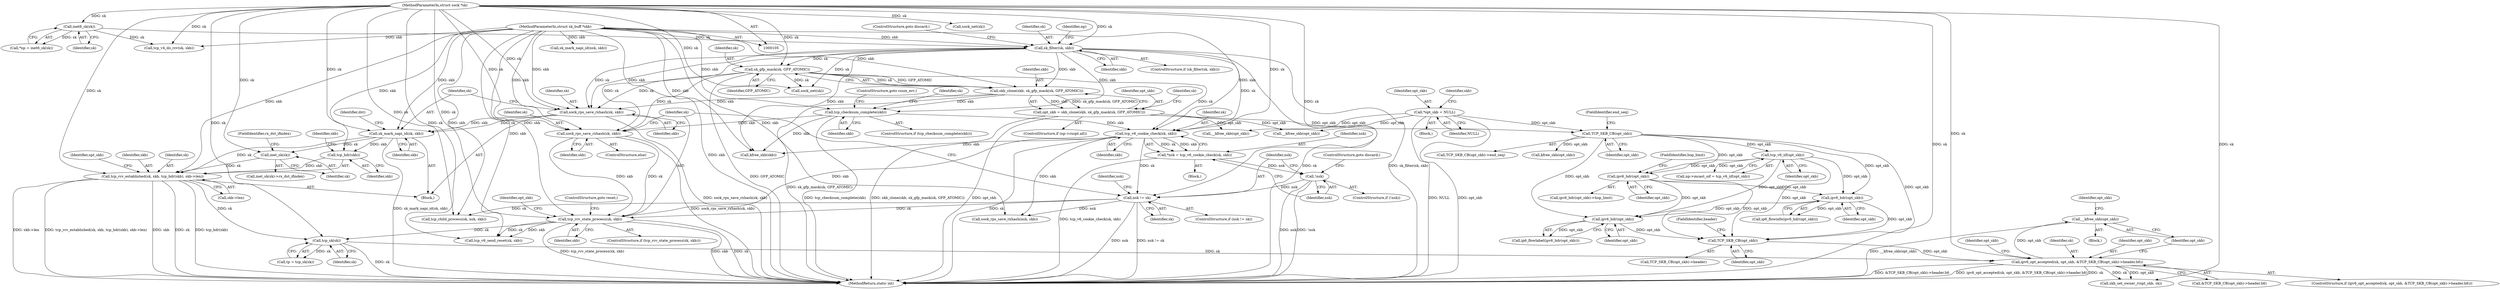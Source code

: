 digraph "1_linux_ac6e780070e30e4c35bd395acfe9191e6268bdd3_0@API" {
"1000422" [label="(Call,__kfree_skb(opt_skb))"];
"1000396" [label="(Call,ipv6_opt_accepted(sk, opt_skb, &TCP_SKB_CB(opt_skb)->header.h6))"];
"1000292" [label="(Call,tcp_sk(sk))"];
"1000257" [label="(Call,tcp_rcv_state_process(sk, skb))"];
"1000253" [label="(Call,sock_rps_save_rxhash(sk, skb))"];
"1000131" [label="(Call,sk_filter(sk, skb))"];
"1000112" [label="(Call,inet6_sk(sk))"];
"1000106" [label="(MethodParameterIn,struct sock *sk)"];
"1000107" [label="(MethodParameterIn,struct sk_buff *skb)"];
"1000145" [label="(Call,sk_gfp_mask(sk, GFP_ATOMIC))"];
"1000209" [label="(Call,tcp_checksum_complete(skb))"];
"1000143" [label="(Call,skb_clone(skb, sk_gfp_mask(sk, GFP_ATOMIC)))"];
"1000230" [label="(Call,nsk != sk)"];
"1000226" [label="(Call,!nsk)"];
"1000220" [label="(Call,*nsk = tcp_v6_cookie_check(sk, skb))"];
"1000222" [label="(Call,tcp_v6_cookie_check(sk, skb))"];
"1000195" [label="(Call,tcp_rcv_established(sk, skb, tcp_hdr(skb), skb->len))"];
"1000164" [label="(Call,sk_mark_napi_id(sk, skb))"];
"1000161" [label="(Call,sock_rps_save_rxhash(sk, skb))"];
"1000174" [label="(Call,inet_sk(sk))"];
"1000198" [label="(Call,tcp_hdr(skb))"];
"1000402" [label="(Call,TCP_SKB_CB(opt_skb))"];
"1000382" [label="(Call,ipv6_hdr(opt_skb))"];
"1000335" [label="(Call,tcp_v6_iif(opt_skb))"];
"1000298" [label="(Call,TCP_SKB_CB(opt_skb))"];
"1000116" [label="(Call,*opt_skb = NULL)"];
"1000141" [label="(Call,opt_skb = skb_clone(skb, sk_gfp_mask(sk, GFP_ATOMIC)))"];
"1000358" [label="(Call,ipv6_hdr(opt_skb))"];
"1000393" [label="(Call,ipv6_hdr(opt_skb))"];
"1000396" [label="(Call,ipv6_opt_accepted(sk, opt_skb, &TCP_SKB_CB(opt_skb)->header.h6))"];
"1000404" [label="(FieldIdentifier,header)"];
"1000281" [label="(Call,sock_net(sk))"];
"1000175" [label="(Identifier,sk)"];
"1000381" [label="(Call,ip6_flowinfo(ipv6_hdr(opt_skb)))"];
"1000195" [label="(Call,tcp_rcv_established(sk, skb, tcp_hdr(skb), skb->len))"];
"1000228" [label="(ControlStructure,goto discard;)"];
"1000142" [label="(Identifier,opt_skb)"];
"1000235" [label="(Identifier,nsk)"];
"1000267" [label="(Call,tcp_v6_send_reset(sk, skb))"];
"1000300" [label="(FieldIdentifier,end_seq)"];
"1000422" [label="(Call,__kfree_skb(opt_skb))"];
"1000258" [label="(Identifier,sk)"];
"1000257" [label="(Call,tcp_rcv_state_process(sk, skb))"];
"1000106" [label="(MethodParameterIn,struct sock *sk)"];
"1000331" [label="(Call,np->mcast_oif = tcp_v6_iif(opt_skb))"];
"1000112" [label="(Call,inet6_sk(sk))"];
"1000198" [label="(Call,tcp_hdr(skb))"];
"1000297" [label="(Call,TCP_SKB_CB(opt_skb)->end_seq)"];
"1000394" [label="(Identifier,opt_skb)"];
"1000145" [label="(Call,sk_gfp_mask(sk, GFP_ATOMIC))"];
"1000241" [label="(Call,tcp_child_process(sk, nsk, skb))"];
"1000393" [label="(Call,ipv6_hdr(opt_skb))"];
"1000392" [label="(Call,ip6_flowlabel(ipv6_hdr(opt_skb)))"];
"1000166" [label="(Identifier,skb)"];
"1000335" [label="(Call,tcp_v6_iif(opt_skb))"];
"1000210" [label="(Identifier,skb)"];
"1000226" [label="(Call,!nsk)"];
"1000259" [label="(Identifier,skb)"];
"1000141" [label="(Call,opt_skb = skb_clone(skb, sk_gfp_mask(sk, GFP_ATOMIC)))"];
"1000162" [label="(Identifier,sk)"];
"1000108" [label="(Block,)"];
"1000408" [label="(Identifier,opt_skb)"];
"1000163" [label="(Identifier,skb)"];
"1000118" [label="(Identifier,NULL)"];
"1000135" [label="(ControlStructure,if (np->rxopt.all))"];
"1000176" [label="(FieldIdentifier,rx_dst_ifindex)"];
"1000147" [label="(Identifier,GFP_ATOMIC)"];
"1000232" [label="(Identifier,sk)"];
"1000209" [label="(Call,tcp_checksum_complete(skb))"];
"1000275" [label="(Call,kfree_skb(skb))"];
"1000222" [label="(Call,tcp_v6_cookie_check(sk, skb))"];
"1000260" [label="(ControlStructure,goto reset;)"];
"1000229" [label="(ControlStructure,if (nsk != sk))"];
"1000252" [label="(ControlStructure,else)"];
"1000134" [label="(ControlStructure,goto discard;)"];
"1000298" [label="(Call,TCP_SKB_CB(opt_skb))"];
"1000220" [label="(Call,*nsk = tcp_v6_cookie_check(sk, skb))"];
"1000199" [label="(Identifier,skb)"];
"1000132" [label="(Identifier,sk)"];
"1000116" [label="(Call,*opt_skb = NULL)"];
"1000204" [label="(Identifier,opt_skb)"];
"1000285" [label="(Call,sock_net(sk))"];
"1000234" [label="(Call,sock_rps_save_rxhash(nsk, skb))"];
"1000255" [label="(Identifier,skb)"];
"1000256" [label="(ControlStructure,if (tcp_rcv_state_process(sk, skb)))"];
"1000143" [label="(Call,skb_clone(skb, sk_gfp_mask(sk, GFP_ATOMIC)))"];
"1000432" [label="(Call,kfree_skb(opt_skb))"];
"1000262" [label="(Identifier,opt_skb)"];
"1000336" [label="(Identifier,opt_skb)"];
"1000154" [label="(Block,)"];
"1000117" [label="(Identifier,opt_skb)"];
"1000138" [label="(Identifier,np)"];
"1000237" [label="(Call,sk_mark_napi_id(nsk, skb))"];
"1000110" [label="(Call,*np = inet6_sk(sk))"];
"1000173" [label="(Call,inet_sk(sk)->rx_dst_ifindex)"];
"1000253" [label="(Call,sock_rps_save_rxhash(sk, skb))"];
"1000395" [label="(ControlStructure,if (ipv6_opt_accepted(sk, opt_skb, &TCP_SKB_CB(opt_skb)->header.h6)))"];
"1000223" [label="(Identifier,sk)"];
"1000113" [label="(Identifier,sk)"];
"1000151" [label="(Identifier,sk)"];
"1000421" [label="(Block,)"];
"1000254" [label="(Identifier,sk)"];
"1000164" [label="(Call,sk_mark_napi_id(sk, skb))"];
"1000397" [label="(Identifier,sk)"];
"1000383" [label="(Identifier,opt_skb)"];
"1000357" [label="(Call,ipv6_hdr(opt_skb)->hop_limit)"];
"1000165" [label="(Identifier,sk)"];
"1000382" [label="(Call,ipv6_hdr(opt_skb))"];
"1000107" [label="(MethodParameterIn,struct sk_buff *skb)"];
"1000211" [label="(ControlStructure,goto csum_err;)"];
"1000425" [label="(Identifier,opt_skb)"];
"1000407" [label="(Call,skb_set_owner_r(opt_skb, sk))"];
"1000197" [label="(Identifier,skb)"];
"1000122" [label="(Identifier,skb)"];
"1000196" [label="(Identifier,sk)"];
"1000225" [label="(ControlStructure,if (!nsk))"];
"1000231" [label="(Identifier,nsk)"];
"1000248" [label="(Call,__kfree_skb(opt_skb))"];
"1000360" [label="(FieldIdentifier,hop_limit)"];
"1000127" [label="(Call,tcp_v4_do_rcv(sk, skb))"];
"1000403" [label="(Identifier,opt_skb)"];
"1000146" [label="(Identifier,sk)"];
"1000299" [label="(Identifier,opt_skb)"];
"1000399" [label="(Call,&TCP_SKB_CB(opt_skb)->header.h6)"];
"1000144" [label="(Identifier,skb)"];
"1000200" [label="(Call,skb->len)"];
"1000168" [label="(Identifier,dst)"];
"1000273" [label="(Call,__kfree_skb(opt_skb))"];
"1000227" [label="(Identifier,nsk)"];
"1000436" [label="(MethodReturn,static int)"];
"1000161" [label="(Call,sock_rps_save_rxhash(sk, skb))"];
"1000359" [label="(Identifier,opt_skb)"];
"1000358" [label="(Call,ipv6_hdr(opt_skb))"];
"1000174" [label="(Call,inet_sk(sk))"];
"1000131" [label="(Call,sk_filter(sk, skb))"];
"1000290" [label="(Call,tp = tcp_sk(sk))"];
"1000133" [label="(Identifier,skb)"];
"1000230" [label="(Call,nsk != sk)"];
"1000221" [label="(Identifier,nsk)"];
"1000401" [label="(Call,TCP_SKB_CB(opt_skb)->header)"];
"1000423" [label="(Identifier,opt_skb)"];
"1000292" [label="(Call,tcp_sk(sk))"];
"1000398" [label="(Identifier,opt_skb)"];
"1000201" [label="(Identifier,skb)"];
"1000224" [label="(Identifier,skb)"];
"1000130" [label="(ControlStructure,if (sk_filter(sk, skb)))"];
"1000402" [label="(Call,TCP_SKB_CB(opt_skb))"];
"1000208" [label="(ControlStructure,if (tcp_checksum_complete(skb)))"];
"1000218" [label="(Block,)"];
"1000293" [label="(Identifier,sk)"];
"1000215" [label="(Identifier,sk)"];
"1000422" -> "1000421"  [label="AST: "];
"1000422" -> "1000423"  [label="CFG: "];
"1000423" -> "1000422"  [label="AST: "];
"1000425" -> "1000422"  [label="CFG: "];
"1000422" -> "1000436"  [label="DDG: __kfree_skb(opt_skb)"];
"1000396" -> "1000422"  [label="DDG: opt_skb"];
"1000396" -> "1000395"  [label="AST: "];
"1000396" -> "1000399"  [label="CFG: "];
"1000397" -> "1000396"  [label="AST: "];
"1000398" -> "1000396"  [label="AST: "];
"1000399" -> "1000396"  [label="AST: "];
"1000408" -> "1000396"  [label="CFG: "];
"1000423" -> "1000396"  [label="CFG: "];
"1000396" -> "1000436"  [label="DDG: ipv6_opt_accepted(sk, opt_skb, &TCP_SKB_CB(opt_skb)->header.h6)"];
"1000396" -> "1000436"  [label="DDG: sk"];
"1000396" -> "1000436"  [label="DDG: &TCP_SKB_CB(opt_skb)->header.h6"];
"1000292" -> "1000396"  [label="DDG: sk"];
"1000106" -> "1000396"  [label="DDG: sk"];
"1000402" -> "1000396"  [label="DDG: opt_skb"];
"1000396" -> "1000407"  [label="DDG: opt_skb"];
"1000396" -> "1000407"  [label="DDG: sk"];
"1000292" -> "1000290"  [label="AST: "];
"1000292" -> "1000293"  [label="CFG: "];
"1000293" -> "1000292"  [label="AST: "];
"1000290" -> "1000292"  [label="CFG: "];
"1000292" -> "1000436"  [label="DDG: sk"];
"1000292" -> "1000290"  [label="DDG: sk"];
"1000257" -> "1000292"  [label="DDG: sk"];
"1000195" -> "1000292"  [label="DDG: sk"];
"1000106" -> "1000292"  [label="DDG: sk"];
"1000257" -> "1000256"  [label="AST: "];
"1000257" -> "1000259"  [label="CFG: "];
"1000258" -> "1000257"  [label="AST: "];
"1000259" -> "1000257"  [label="AST: "];
"1000260" -> "1000257"  [label="CFG: "];
"1000262" -> "1000257"  [label="CFG: "];
"1000257" -> "1000436"  [label="DDG: skb"];
"1000257" -> "1000436"  [label="DDG: sk"];
"1000257" -> "1000436"  [label="DDG: tcp_rcv_state_process(sk, skb)"];
"1000253" -> "1000257"  [label="DDG: sk"];
"1000253" -> "1000257"  [label="DDG: skb"];
"1000230" -> "1000257"  [label="DDG: sk"];
"1000106" -> "1000257"  [label="DDG: sk"];
"1000222" -> "1000257"  [label="DDG: skb"];
"1000107" -> "1000257"  [label="DDG: skb"];
"1000257" -> "1000267"  [label="DDG: sk"];
"1000257" -> "1000267"  [label="DDG: skb"];
"1000253" -> "1000252"  [label="AST: "];
"1000253" -> "1000255"  [label="CFG: "];
"1000254" -> "1000253"  [label="AST: "];
"1000255" -> "1000253"  [label="AST: "];
"1000258" -> "1000253"  [label="CFG: "];
"1000253" -> "1000436"  [label="DDG: sock_rps_save_rxhash(sk, skb)"];
"1000131" -> "1000253"  [label="DDG: sk"];
"1000145" -> "1000253"  [label="DDG: sk"];
"1000106" -> "1000253"  [label="DDG: sk"];
"1000209" -> "1000253"  [label="DDG: skb"];
"1000107" -> "1000253"  [label="DDG: skb"];
"1000131" -> "1000130"  [label="AST: "];
"1000131" -> "1000133"  [label="CFG: "];
"1000132" -> "1000131"  [label="AST: "];
"1000133" -> "1000131"  [label="AST: "];
"1000134" -> "1000131"  [label="CFG: "];
"1000138" -> "1000131"  [label="CFG: "];
"1000131" -> "1000436"  [label="DDG: sk"];
"1000131" -> "1000436"  [label="DDG: sk_filter(sk, skb)"];
"1000112" -> "1000131"  [label="DDG: sk"];
"1000106" -> "1000131"  [label="DDG: sk"];
"1000107" -> "1000131"  [label="DDG: skb"];
"1000131" -> "1000143"  [label="DDG: skb"];
"1000131" -> "1000145"  [label="DDG: sk"];
"1000131" -> "1000161"  [label="DDG: sk"];
"1000131" -> "1000161"  [label="DDG: skb"];
"1000131" -> "1000209"  [label="DDG: skb"];
"1000131" -> "1000222"  [label="DDG: sk"];
"1000131" -> "1000275"  [label="DDG: skb"];
"1000131" -> "1000281"  [label="DDG: sk"];
"1000112" -> "1000110"  [label="AST: "];
"1000112" -> "1000113"  [label="CFG: "];
"1000113" -> "1000112"  [label="AST: "];
"1000110" -> "1000112"  [label="CFG: "];
"1000112" -> "1000110"  [label="DDG: sk"];
"1000106" -> "1000112"  [label="DDG: sk"];
"1000112" -> "1000127"  [label="DDG: sk"];
"1000106" -> "1000105"  [label="AST: "];
"1000106" -> "1000436"  [label="DDG: sk"];
"1000106" -> "1000127"  [label="DDG: sk"];
"1000106" -> "1000145"  [label="DDG: sk"];
"1000106" -> "1000161"  [label="DDG: sk"];
"1000106" -> "1000164"  [label="DDG: sk"];
"1000106" -> "1000174"  [label="DDG: sk"];
"1000106" -> "1000195"  [label="DDG: sk"];
"1000106" -> "1000222"  [label="DDG: sk"];
"1000106" -> "1000230"  [label="DDG: sk"];
"1000106" -> "1000241"  [label="DDG: sk"];
"1000106" -> "1000267"  [label="DDG: sk"];
"1000106" -> "1000281"  [label="DDG: sk"];
"1000106" -> "1000285"  [label="DDG: sk"];
"1000106" -> "1000407"  [label="DDG: sk"];
"1000107" -> "1000105"  [label="AST: "];
"1000107" -> "1000436"  [label="DDG: skb"];
"1000107" -> "1000127"  [label="DDG: skb"];
"1000107" -> "1000143"  [label="DDG: skb"];
"1000107" -> "1000161"  [label="DDG: skb"];
"1000107" -> "1000164"  [label="DDG: skb"];
"1000107" -> "1000195"  [label="DDG: skb"];
"1000107" -> "1000198"  [label="DDG: skb"];
"1000107" -> "1000209"  [label="DDG: skb"];
"1000107" -> "1000222"  [label="DDG: skb"];
"1000107" -> "1000234"  [label="DDG: skb"];
"1000107" -> "1000237"  [label="DDG: skb"];
"1000107" -> "1000241"  [label="DDG: skb"];
"1000107" -> "1000267"  [label="DDG: skb"];
"1000107" -> "1000275"  [label="DDG: skb"];
"1000145" -> "1000143"  [label="AST: "];
"1000145" -> "1000147"  [label="CFG: "];
"1000146" -> "1000145"  [label="AST: "];
"1000147" -> "1000145"  [label="AST: "];
"1000143" -> "1000145"  [label="CFG: "];
"1000145" -> "1000436"  [label="DDG: GFP_ATOMIC"];
"1000145" -> "1000143"  [label="DDG: sk"];
"1000145" -> "1000143"  [label="DDG: GFP_ATOMIC"];
"1000145" -> "1000161"  [label="DDG: sk"];
"1000145" -> "1000222"  [label="DDG: sk"];
"1000145" -> "1000281"  [label="DDG: sk"];
"1000209" -> "1000208"  [label="AST: "];
"1000209" -> "1000210"  [label="CFG: "];
"1000210" -> "1000209"  [label="AST: "];
"1000211" -> "1000209"  [label="CFG: "];
"1000215" -> "1000209"  [label="CFG: "];
"1000209" -> "1000436"  [label="DDG: tcp_checksum_complete(skb)"];
"1000143" -> "1000209"  [label="DDG: skb"];
"1000209" -> "1000222"  [label="DDG: skb"];
"1000209" -> "1000275"  [label="DDG: skb"];
"1000143" -> "1000141"  [label="AST: "];
"1000144" -> "1000143"  [label="AST: "];
"1000141" -> "1000143"  [label="CFG: "];
"1000143" -> "1000436"  [label="DDG: sk_gfp_mask(sk, GFP_ATOMIC)"];
"1000143" -> "1000141"  [label="DDG: skb"];
"1000143" -> "1000141"  [label="DDG: sk_gfp_mask(sk, GFP_ATOMIC)"];
"1000143" -> "1000161"  [label="DDG: skb"];
"1000230" -> "1000229"  [label="AST: "];
"1000230" -> "1000232"  [label="CFG: "];
"1000231" -> "1000230"  [label="AST: "];
"1000232" -> "1000230"  [label="AST: "];
"1000235" -> "1000230"  [label="CFG: "];
"1000258" -> "1000230"  [label="CFG: "];
"1000230" -> "1000436"  [label="DDG: nsk"];
"1000230" -> "1000436"  [label="DDG: nsk != sk"];
"1000226" -> "1000230"  [label="DDG: nsk"];
"1000222" -> "1000230"  [label="DDG: sk"];
"1000230" -> "1000234"  [label="DDG: nsk"];
"1000230" -> "1000241"  [label="DDG: sk"];
"1000226" -> "1000225"  [label="AST: "];
"1000226" -> "1000227"  [label="CFG: "];
"1000227" -> "1000226"  [label="AST: "];
"1000228" -> "1000226"  [label="CFG: "];
"1000231" -> "1000226"  [label="CFG: "];
"1000226" -> "1000436"  [label="DDG: nsk"];
"1000226" -> "1000436"  [label="DDG: !nsk"];
"1000220" -> "1000226"  [label="DDG: nsk"];
"1000220" -> "1000218"  [label="AST: "];
"1000220" -> "1000222"  [label="CFG: "];
"1000221" -> "1000220"  [label="AST: "];
"1000222" -> "1000220"  [label="AST: "];
"1000227" -> "1000220"  [label="CFG: "];
"1000220" -> "1000436"  [label="DDG: tcp_v6_cookie_check(sk, skb)"];
"1000222" -> "1000220"  [label="DDG: sk"];
"1000222" -> "1000220"  [label="DDG: skb"];
"1000222" -> "1000224"  [label="CFG: "];
"1000223" -> "1000222"  [label="AST: "];
"1000224" -> "1000222"  [label="AST: "];
"1000222" -> "1000436"  [label="DDG: sk"];
"1000222" -> "1000234"  [label="DDG: skb"];
"1000222" -> "1000275"  [label="DDG: skb"];
"1000195" -> "1000154"  [label="AST: "];
"1000195" -> "1000200"  [label="CFG: "];
"1000196" -> "1000195"  [label="AST: "];
"1000197" -> "1000195"  [label="AST: "];
"1000198" -> "1000195"  [label="AST: "];
"1000200" -> "1000195"  [label="AST: "];
"1000204" -> "1000195"  [label="CFG: "];
"1000195" -> "1000436"  [label="DDG: skb->len"];
"1000195" -> "1000436"  [label="DDG: tcp_rcv_established(sk, skb, tcp_hdr(skb), skb->len)"];
"1000195" -> "1000436"  [label="DDG: skb"];
"1000195" -> "1000436"  [label="DDG: sk"];
"1000195" -> "1000436"  [label="DDG: tcp_hdr(skb)"];
"1000164" -> "1000195"  [label="DDG: sk"];
"1000174" -> "1000195"  [label="DDG: sk"];
"1000198" -> "1000195"  [label="DDG: skb"];
"1000164" -> "1000154"  [label="AST: "];
"1000164" -> "1000166"  [label="CFG: "];
"1000165" -> "1000164"  [label="AST: "];
"1000166" -> "1000164"  [label="AST: "];
"1000168" -> "1000164"  [label="CFG: "];
"1000164" -> "1000436"  [label="DDG: sk_mark_napi_id(sk, skb)"];
"1000161" -> "1000164"  [label="DDG: sk"];
"1000161" -> "1000164"  [label="DDG: skb"];
"1000164" -> "1000174"  [label="DDG: sk"];
"1000164" -> "1000198"  [label="DDG: skb"];
"1000161" -> "1000154"  [label="AST: "];
"1000161" -> "1000163"  [label="CFG: "];
"1000162" -> "1000161"  [label="AST: "];
"1000163" -> "1000161"  [label="AST: "];
"1000165" -> "1000161"  [label="CFG: "];
"1000161" -> "1000436"  [label="DDG: sock_rps_save_rxhash(sk, skb)"];
"1000174" -> "1000173"  [label="AST: "];
"1000174" -> "1000175"  [label="CFG: "];
"1000175" -> "1000174"  [label="AST: "];
"1000176" -> "1000174"  [label="CFG: "];
"1000198" -> "1000199"  [label="CFG: "];
"1000199" -> "1000198"  [label="AST: "];
"1000201" -> "1000198"  [label="CFG: "];
"1000402" -> "1000401"  [label="AST: "];
"1000402" -> "1000403"  [label="CFG: "];
"1000403" -> "1000402"  [label="AST: "];
"1000404" -> "1000402"  [label="CFG: "];
"1000382" -> "1000402"  [label="DDG: opt_skb"];
"1000298" -> "1000402"  [label="DDG: opt_skb"];
"1000358" -> "1000402"  [label="DDG: opt_skb"];
"1000393" -> "1000402"  [label="DDG: opt_skb"];
"1000335" -> "1000402"  [label="DDG: opt_skb"];
"1000382" -> "1000381"  [label="AST: "];
"1000382" -> "1000383"  [label="CFG: "];
"1000383" -> "1000382"  [label="AST: "];
"1000381" -> "1000382"  [label="CFG: "];
"1000382" -> "1000381"  [label="DDG: opt_skb"];
"1000335" -> "1000382"  [label="DDG: opt_skb"];
"1000298" -> "1000382"  [label="DDG: opt_skb"];
"1000358" -> "1000382"  [label="DDG: opt_skb"];
"1000382" -> "1000393"  [label="DDG: opt_skb"];
"1000335" -> "1000331"  [label="AST: "];
"1000335" -> "1000336"  [label="CFG: "];
"1000336" -> "1000335"  [label="AST: "];
"1000331" -> "1000335"  [label="CFG: "];
"1000335" -> "1000331"  [label="DDG: opt_skb"];
"1000298" -> "1000335"  [label="DDG: opt_skb"];
"1000335" -> "1000358"  [label="DDG: opt_skb"];
"1000335" -> "1000393"  [label="DDG: opt_skb"];
"1000298" -> "1000297"  [label="AST: "];
"1000298" -> "1000299"  [label="CFG: "];
"1000299" -> "1000298"  [label="AST: "];
"1000300" -> "1000298"  [label="CFG: "];
"1000116" -> "1000298"  [label="DDG: opt_skb"];
"1000141" -> "1000298"  [label="DDG: opt_skb"];
"1000298" -> "1000358"  [label="DDG: opt_skb"];
"1000298" -> "1000393"  [label="DDG: opt_skb"];
"1000298" -> "1000432"  [label="DDG: opt_skb"];
"1000116" -> "1000108"  [label="AST: "];
"1000116" -> "1000118"  [label="CFG: "];
"1000117" -> "1000116"  [label="AST: "];
"1000118" -> "1000116"  [label="AST: "];
"1000122" -> "1000116"  [label="CFG: "];
"1000116" -> "1000436"  [label="DDG: opt_skb"];
"1000116" -> "1000436"  [label="DDG: NULL"];
"1000116" -> "1000248"  [label="DDG: opt_skb"];
"1000116" -> "1000273"  [label="DDG: opt_skb"];
"1000141" -> "1000135"  [label="AST: "];
"1000142" -> "1000141"  [label="AST: "];
"1000151" -> "1000141"  [label="CFG: "];
"1000141" -> "1000436"  [label="DDG: opt_skb"];
"1000141" -> "1000436"  [label="DDG: skb_clone(skb, sk_gfp_mask(sk, GFP_ATOMIC))"];
"1000141" -> "1000248"  [label="DDG: opt_skb"];
"1000141" -> "1000273"  [label="DDG: opt_skb"];
"1000358" -> "1000357"  [label="AST: "];
"1000358" -> "1000359"  [label="CFG: "];
"1000359" -> "1000358"  [label="AST: "];
"1000360" -> "1000358"  [label="CFG: "];
"1000358" -> "1000393"  [label="DDG: opt_skb"];
"1000393" -> "1000392"  [label="AST: "];
"1000393" -> "1000394"  [label="CFG: "];
"1000394" -> "1000393"  [label="AST: "];
"1000392" -> "1000393"  [label="CFG: "];
"1000393" -> "1000392"  [label="DDG: opt_skb"];
}
